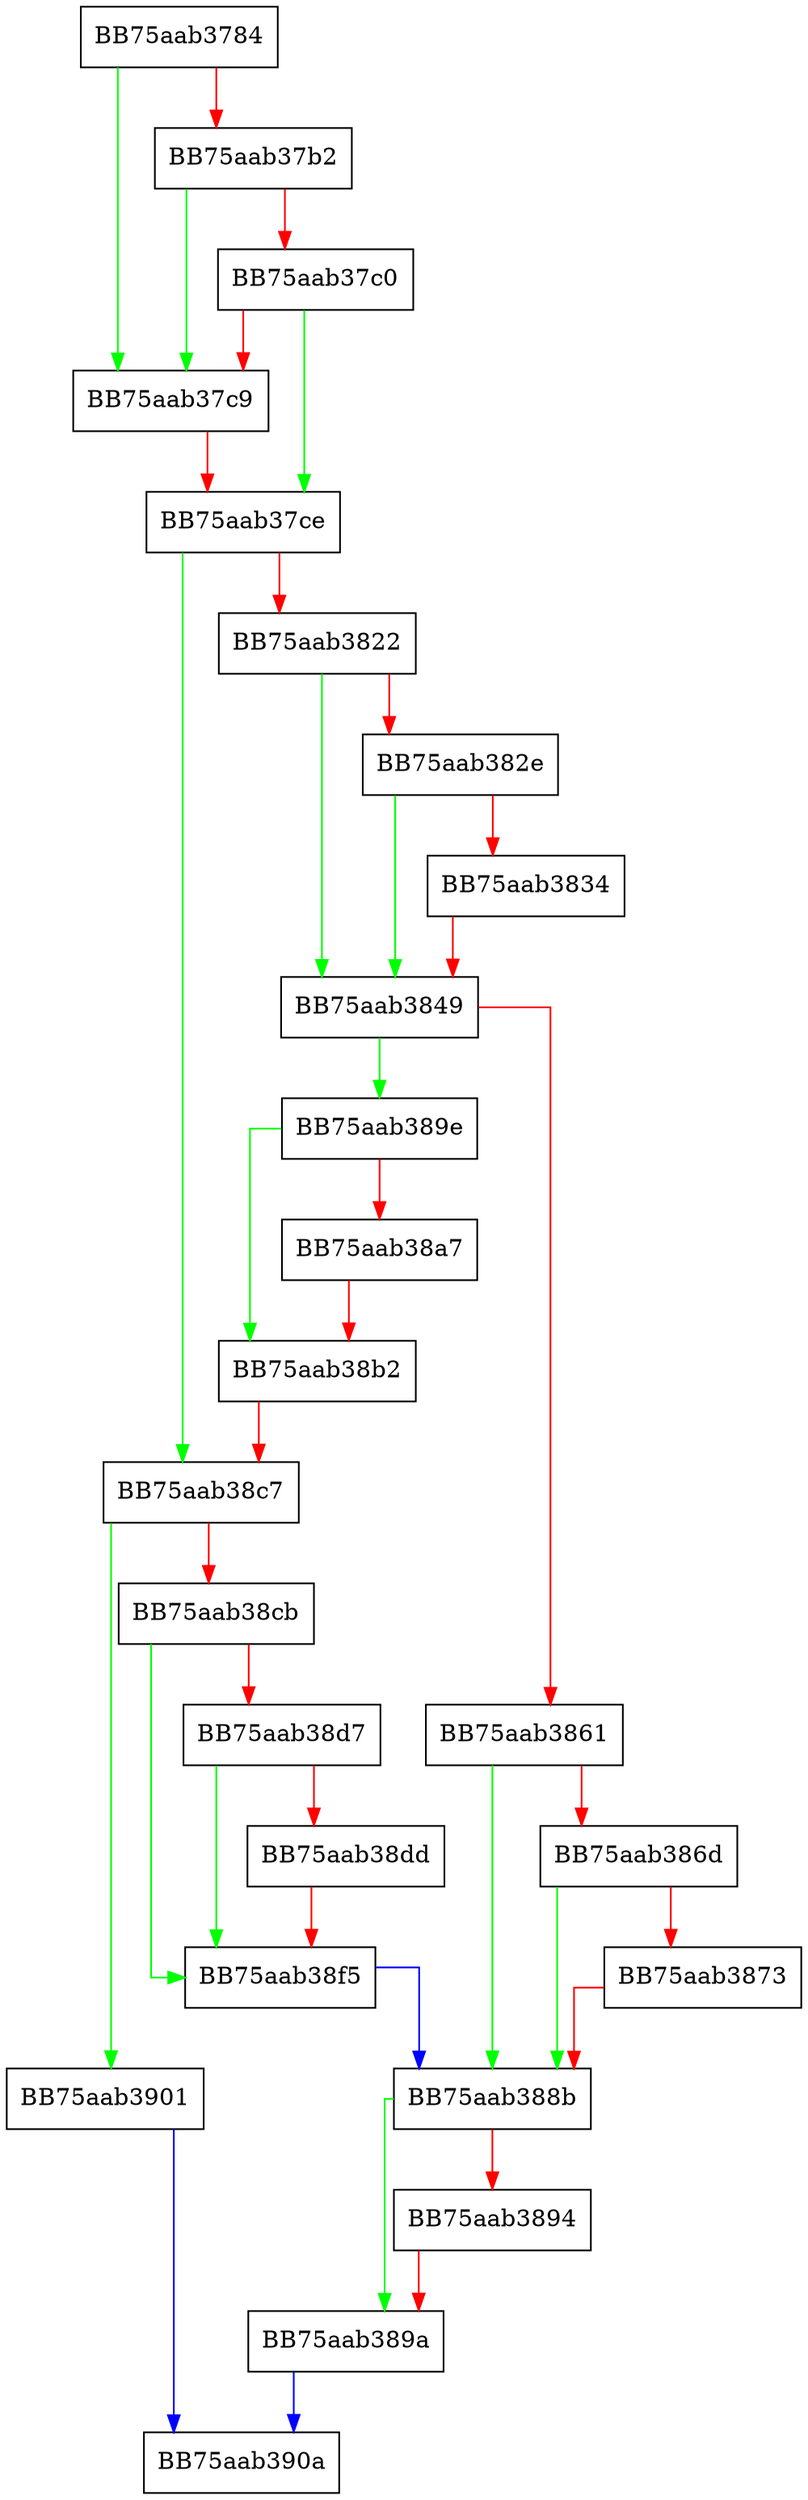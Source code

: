digraph NtOpenKeyWrapper {
  node [shape="box"];
  graph [splines=ortho];
  BB75aab3784 -> BB75aab37c9 [color="green"];
  BB75aab3784 -> BB75aab37b2 [color="red"];
  BB75aab37b2 -> BB75aab37c9 [color="green"];
  BB75aab37b2 -> BB75aab37c0 [color="red"];
  BB75aab37c0 -> BB75aab37ce [color="green"];
  BB75aab37c0 -> BB75aab37c9 [color="red"];
  BB75aab37c9 -> BB75aab37ce [color="red"];
  BB75aab37ce -> BB75aab38c7 [color="green"];
  BB75aab37ce -> BB75aab3822 [color="red"];
  BB75aab3822 -> BB75aab3849 [color="green"];
  BB75aab3822 -> BB75aab382e [color="red"];
  BB75aab382e -> BB75aab3849 [color="green"];
  BB75aab382e -> BB75aab3834 [color="red"];
  BB75aab3834 -> BB75aab3849 [color="red"];
  BB75aab3849 -> BB75aab389e [color="green"];
  BB75aab3849 -> BB75aab3861 [color="red"];
  BB75aab3861 -> BB75aab388b [color="green"];
  BB75aab3861 -> BB75aab386d [color="red"];
  BB75aab386d -> BB75aab388b [color="green"];
  BB75aab386d -> BB75aab3873 [color="red"];
  BB75aab3873 -> BB75aab388b [color="red"];
  BB75aab388b -> BB75aab389a [color="green"];
  BB75aab388b -> BB75aab3894 [color="red"];
  BB75aab3894 -> BB75aab389a [color="red"];
  BB75aab389a -> BB75aab390a [color="blue"];
  BB75aab389e -> BB75aab38b2 [color="green"];
  BB75aab389e -> BB75aab38a7 [color="red"];
  BB75aab38a7 -> BB75aab38b2 [color="red"];
  BB75aab38b2 -> BB75aab38c7 [color="red"];
  BB75aab38c7 -> BB75aab3901 [color="green"];
  BB75aab38c7 -> BB75aab38cb [color="red"];
  BB75aab38cb -> BB75aab38f5 [color="green"];
  BB75aab38cb -> BB75aab38d7 [color="red"];
  BB75aab38d7 -> BB75aab38f5 [color="green"];
  BB75aab38d7 -> BB75aab38dd [color="red"];
  BB75aab38dd -> BB75aab38f5 [color="red"];
  BB75aab38f5 -> BB75aab388b [color="blue"];
  BB75aab3901 -> BB75aab390a [color="blue"];
}